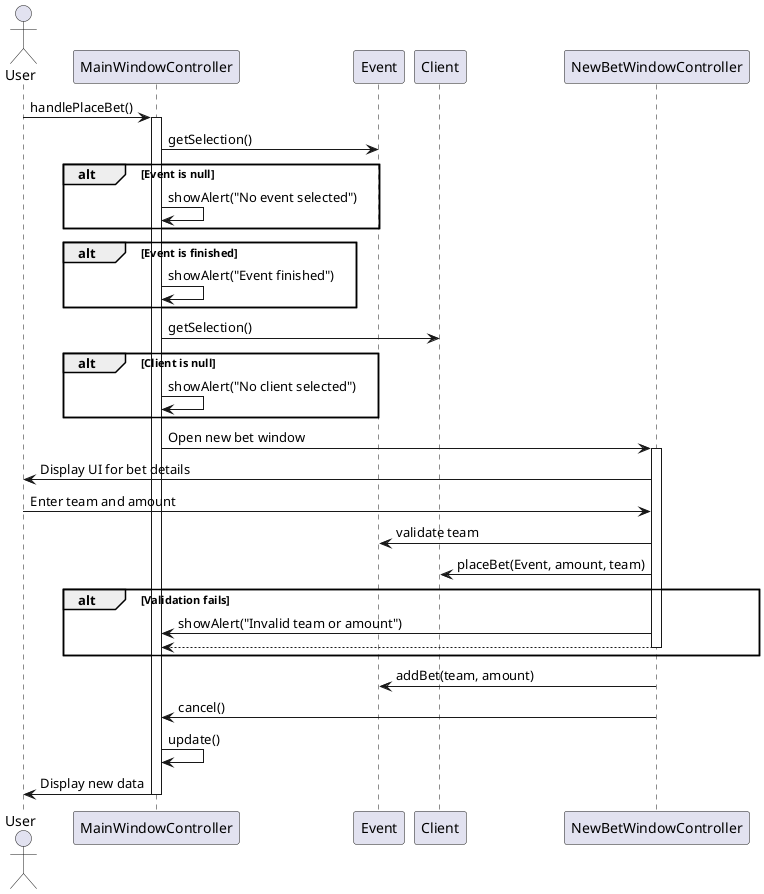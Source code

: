 @startuml
actor User
participant MainWindowController
participant Event
participant Client
participant NewBetWindowController

User -> MainWindowController: handlePlaceBet()
activate MainWindowController

MainWindowController -> Event: getSelection()
alt Event is null
    MainWindowController -> MainWindowController: showAlert("No event selected")
end

alt Event is finished
    MainWindowController -> MainWindowController: showAlert("Event finished")
end

MainWindowController -> Client: getSelection()
alt Client is null
    MainWindowController -> MainWindowController: showAlert("No client selected")
end

MainWindowController -> NewBetWindowController: Open new bet window
activate NewBetWindowController

NewBetWindowController -> User: Display UI for bet details
User -> NewBetWindowController: Enter team and amount
NewBetWindowController -> Event: validate team
NewBetWindowController -> Client: placeBet(Event, amount, team)
alt Validation fails
    NewBetWindowController -> MainWindowController: showAlert("Invalid team or amount")
    return
end

NewBetWindowController -> Event: addBet(team, amount)
NewBetWindowController -> MainWindowController: cancel()
deactivate NewBetWindowController

MainWindowController -> MainWindowController: update()
MainWindowController -> User: Display new data
deactivate MainWindowController
@enduml
